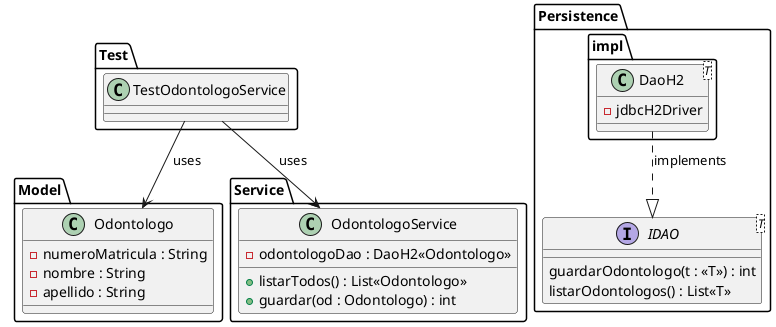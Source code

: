 @startuml
!pragma layout smetana
package "Model" {
    class Odontologo {
        - numeroMatricula : String
        - nombre : String
        - apellido : String
    }
}

package "Persistence" {
        interface IDAO<T> {
                guardarOdontologo(t : <<T>>) : int
                listarOdontologos() : List<<T>>
        }
    package "impl" {
        class DaoH2<T> {
            - jdbcH2Driver
        }
    }
    DaoH2 ..|> IDAO : implements
}

package "Service" {
       class OdontologoService {
                - odontologoDao : DaoH2<<Odontologo>>
                + listarTodos() : List<<Odontologo>>
                + guardar(od : Odontologo) : int
        }

}
package "Test" {
        TestOdontologoService --> OdontologoService : uses
        TestOdontologoService --> Odontologo : uses
}
@enduml

